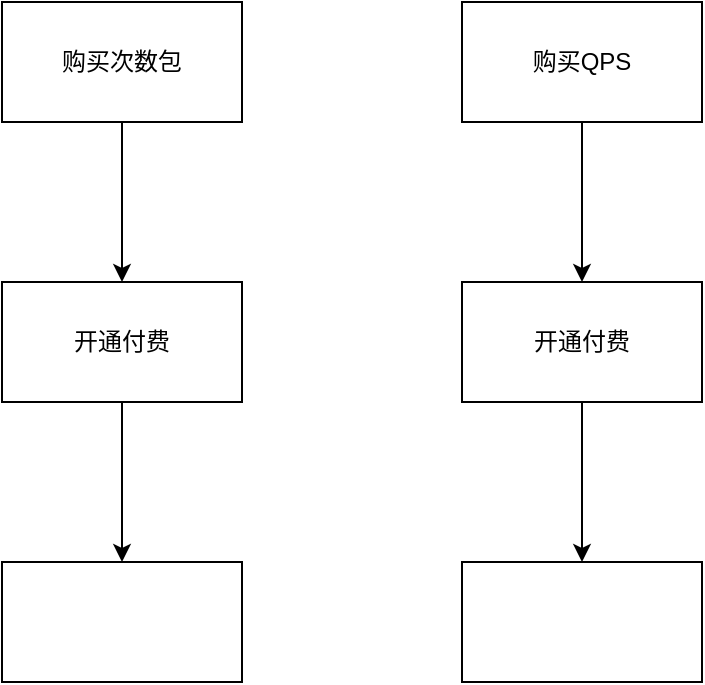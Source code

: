 <mxfile version="15.8.2" type="github">
  <diagram id="WLfL5hOYECxFsfR8NNDy" name="Page-1">
    <mxGraphModel dx="1426" dy="794" grid="1" gridSize="10" guides="1" tooltips="1" connect="1" arrows="1" fold="1" page="1" pageScale="1" pageWidth="827" pageHeight="1169" math="0" shadow="0">
      <root>
        <mxCell id="0" />
        <mxCell id="1" parent="0" />
        <mxCell id="PU0FmzWjvfORaXqxowcy-3" style="edgeStyle=orthogonalEdgeStyle;rounded=0;orthogonalLoop=1;jettySize=auto;html=1;exitX=0.5;exitY=1;exitDx=0;exitDy=0;entryX=0.5;entryY=0;entryDx=0;entryDy=0;" edge="1" parent="1" source="PU0FmzWjvfORaXqxowcy-1" target="PU0FmzWjvfORaXqxowcy-4">
          <mxGeometry relative="1" as="geometry">
            <mxPoint x="150" y="170" as="targetPoint" />
          </mxGeometry>
        </mxCell>
        <mxCell id="PU0FmzWjvfORaXqxowcy-1" value="购买次数包" style="rounded=0;whiteSpace=wrap;html=1;" vertex="1" parent="1">
          <mxGeometry x="90" y="40" width="120" height="60" as="geometry" />
        </mxCell>
        <mxCell id="PU0FmzWjvfORaXqxowcy-8" value="" style="edgeStyle=orthogonalEdgeStyle;rounded=0;orthogonalLoop=1;jettySize=auto;html=1;" edge="1" parent="1" source="PU0FmzWjvfORaXqxowcy-4" target="PU0FmzWjvfORaXqxowcy-7">
          <mxGeometry relative="1" as="geometry" />
        </mxCell>
        <mxCell id="PU0FmzWjvfORaXqxowcy-4" value="开通付费" style="rounded=0;whiteSpace=wrap;html=1;" vertex="1" parent="1">
          <mxGeometry x="90" y="180" width="120" height="60" as="geometry" />
        </mxCell>
        <mxCell id="PU0FmzWjvfORaXqxowcy-7" value="" style="whiteSpace=wrap;html=1;rounded=0;" vertex="1" parent="1">
          <mxGeometry x="90" y="320" width="120" height="60" as="geometry" />
        </mxCell>
        <mxCell id="PU0FmzWjvfORaXqxowcy-11" value="" style="edgeStyle=orthogonalEdgeStyle;rounded=0;orthogonalLoop=1;jettySize=auto;html=1;" edge="1" parent="1" source="PU0FmzWjvfORaXqxowcy-9" target="PU0FmzWjvfORaXqxowcy-10">
          <mxGeometry relative="1" as="geometry" />
        </mxCell>
        <mxCell id="PU0FmzWjvfORaXqxowcy-9" value="购买QPS" style="rounded=0;whiteSpace=wrap;html=1;" vertex="1" parent="1">
          <mxGeometry x="320" y="40" width="120" height="60" as="geometry" />
        </mxCell>
        <mxCell id="PU0FmzWjvfORaXqxowcy-13" value="" style="edgeStyle=orthogonalEdgeStyle;rounded=0;orthogonalLoop=1;jettySize=auto;html=1;" edge="1" parent="1" source="PU0FmzWjvfORaXqxowcy-10" target="PU0FmzWjvfORaXqxowcy-12">
          <mxGeometry relative="1" as="geometry" />
        </mxCell>
        <mxCell id="PU0FmzWjvfORaXqxowcy-10" value="开通付费" style="whiteSpace=wrap;html=1;rounded=0;" vertex="1" parent="1">
          <mxGeometry x="320" y="180" width="120" height="60" as="geometry" />
        </mxCell>
        <mxCell id="PU0FmzWjvfORaXqxowcy-12" value="" style="rounded=0;whiteSpace=wrap;html=1;" vertex="1" parent="1">
          <mxGeometry x="320" y="320" width="120" height="60" as="geometry" />
        </mxCell>
      </root>
    </mxGraphModel>
  </diagram>
</mxfile>
